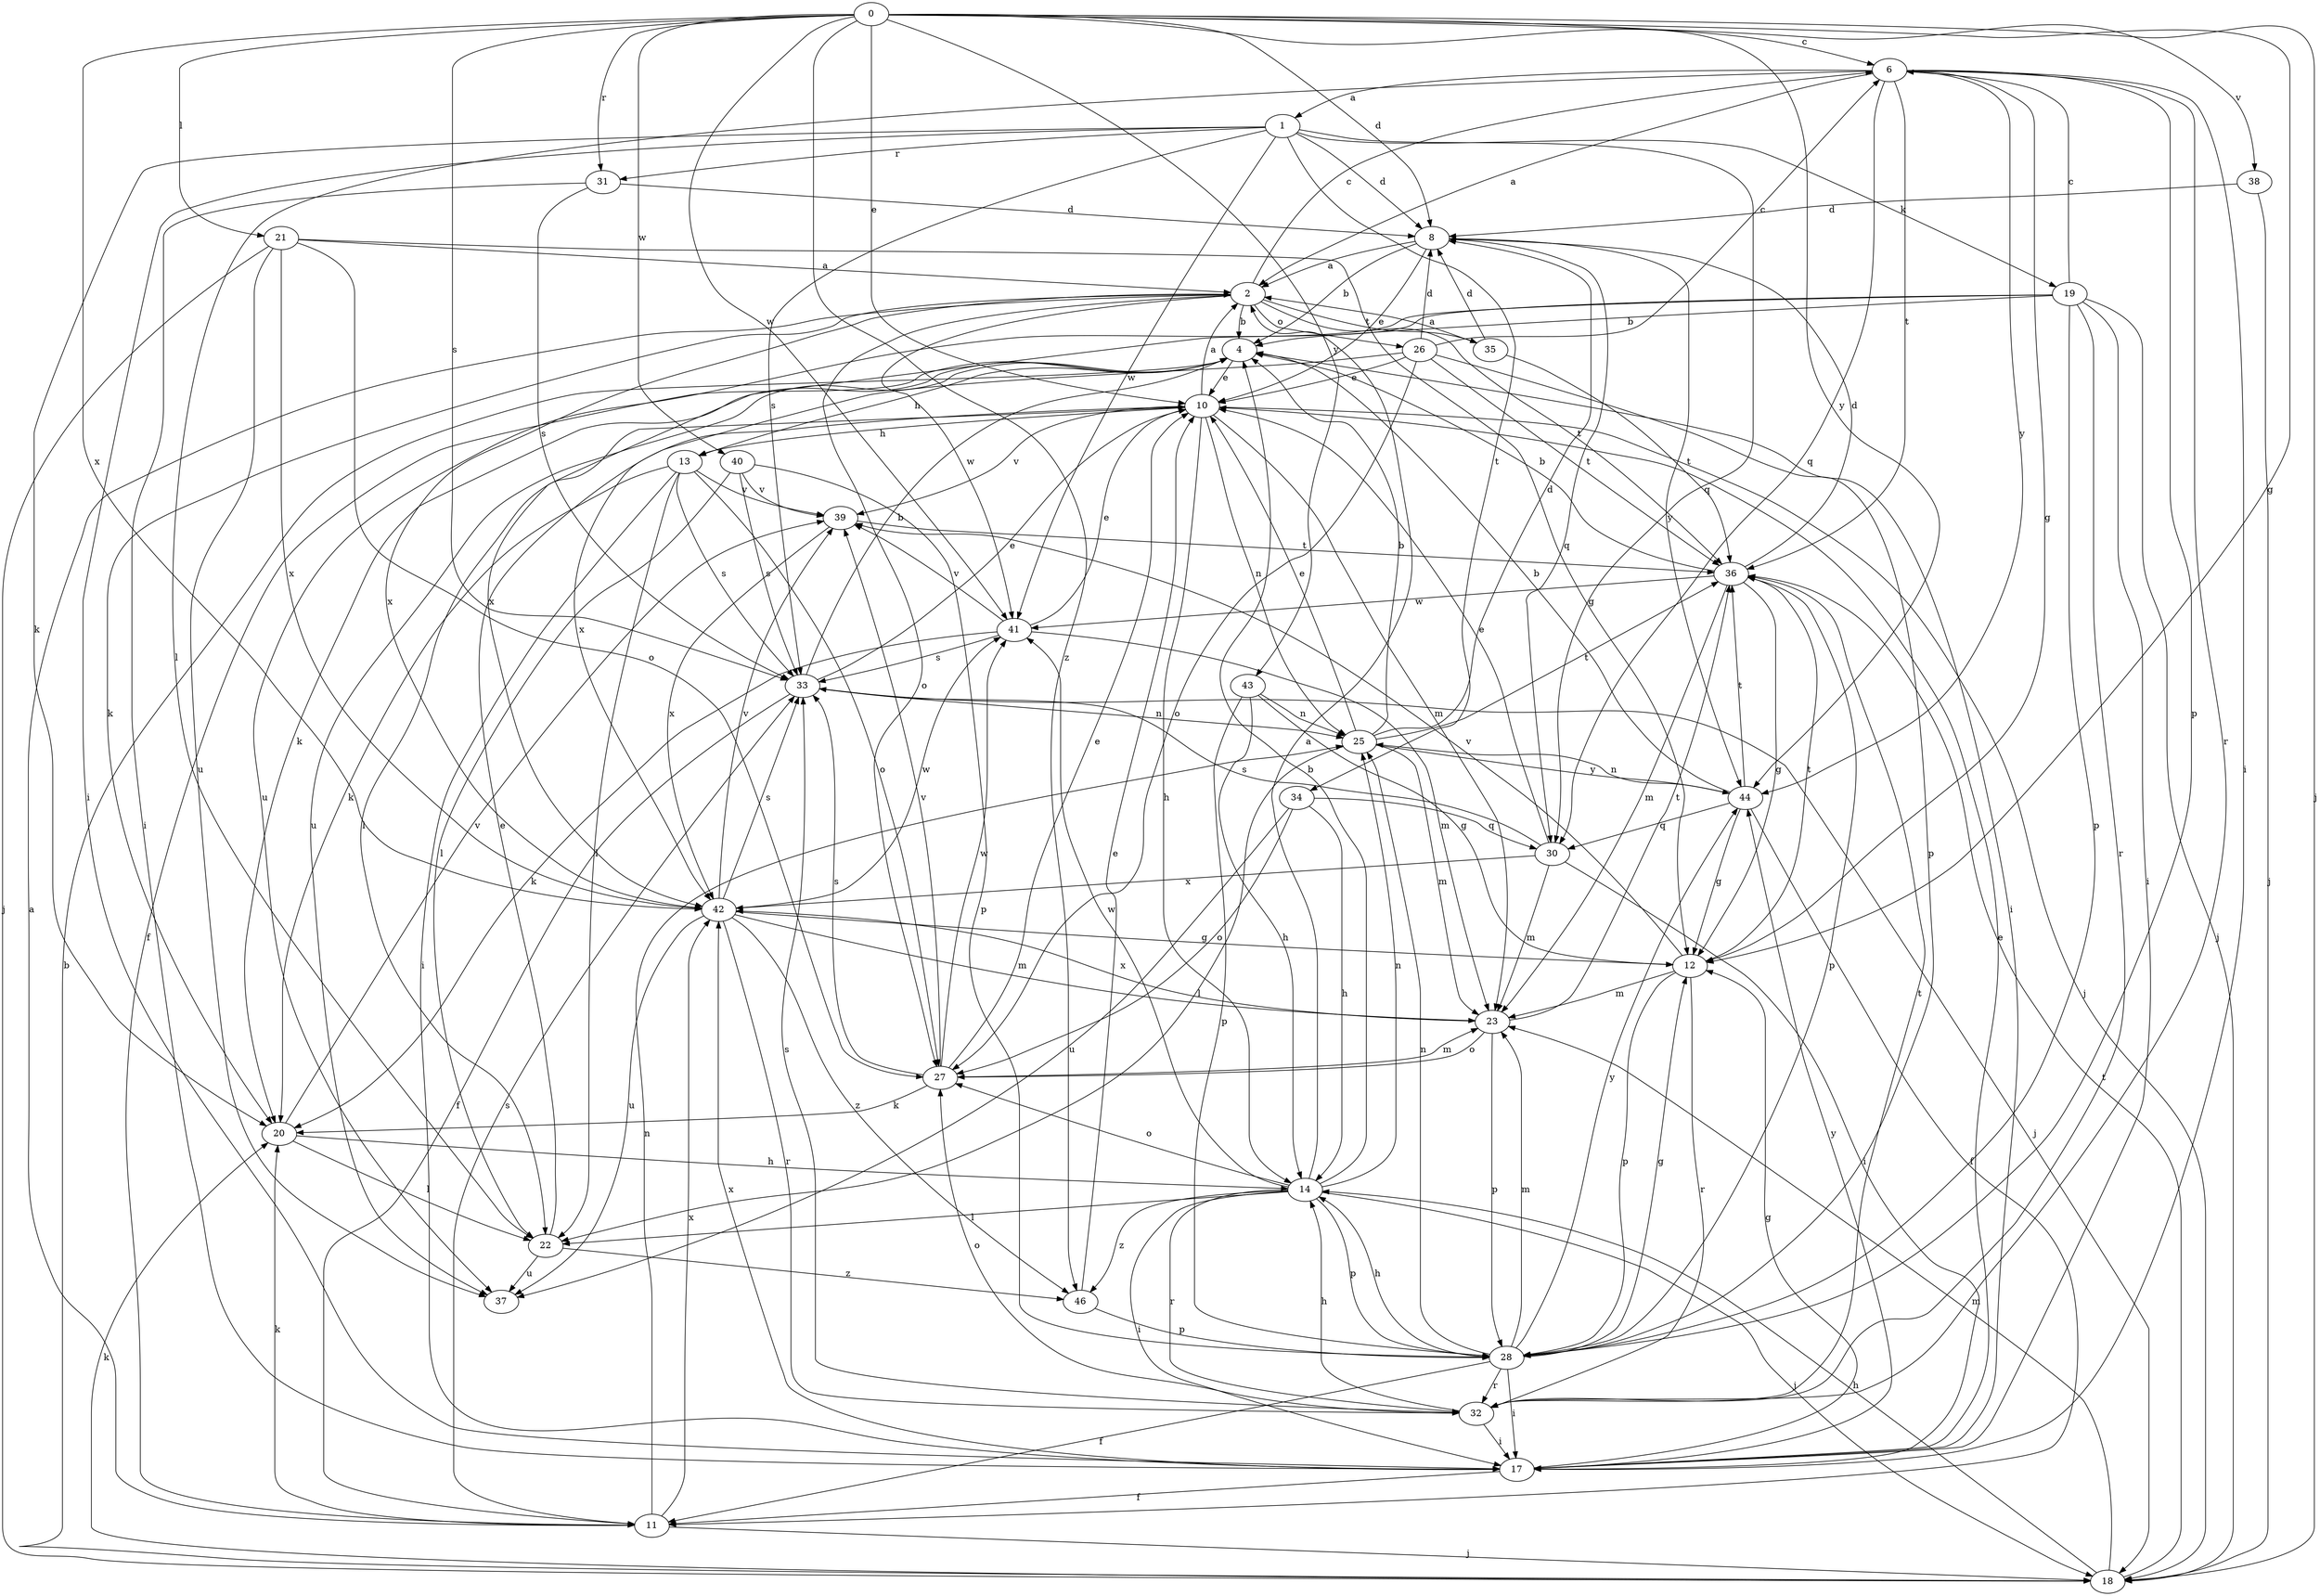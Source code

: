 strict digraph  {
0;
1;
2;
4;
6;
8;
10;
11;
12;
13;
14;
17;
18;
19;
20;
21;
22;
23;
25;
26;
27;
28;
30;
31;
32;
33;
34;
35;
36;
37;
38;
39;
40;
41;
42;
43;
44;
46;
0 -> 6  [label=c];
0 -> 8  [label=d];
0 -> 10  [label=e];
0 -> 12  [label=g];
0 -> 18  [label=j];
0 -> 21  [label=l];
0 -> 31  [label=r];
0 -> 33  [label=s];
0 -> 38  [label=v];
0 -> 40  [label=w];
0 -> 41  [label=w];
0 -> 42  [label=x];
0 -> 43  [label=y];
0 -> 44  [label=y];
0 -> 46  [label=z];
1 -> 8  [label=d];
1 -> 17  [label=i];
1 -> 19  [label=k];
1 -> 20  [label=k];
1 -> 30  [label=q];
1 -> 31  [label=r];
1 -> 33  [label=s];
1 -> 34  [label=t];
1 -> 41  [label=w];
2 -> 4  [label=b];
2 -> 6  [label=c];
2 -> 20  [label=k];
2 -> 26  [label=o];
2 -> 27  [label=o];
2 -> 35  [label=t];
2 -> 36  [label=t];
2 -> 41  [label=w];
2 -> 42  [label=x];
4 -> 10  [label=e];
4 -> 11  [label=f];
4 -> 13  [label=h];
4 -> 17  [label=i];
4 -> 20  [label=k];
4 -> 37  [label=u];
6 -> 1  [label=a];
6 -> 2  [label=a];
6 -> 12  [label=g];
6 -> 17  [label=i];
6 -> 22  [label=l];
6 -> 28  [label=p];
6 -> 30  [label=q];
6 -> 32  [label=r];
6 -> 36  [label=t];
6 -> 44  [label=y];
8 -> 2  [label=a];
8 -> 4  [label=b];
8 -> 10  [label=e];
8 -> 30  [label=q];
8 -> 44  [label=y];
10 -> 2  [label=a];
10 -> 13  [label=h];
10 -> 14  [label=h];
10 -> 18  [label=j];
10 -> 22  [label=l];
10 -> 23  [label=m];
10 -> 25  [label=n];
10 -> 39  [label=v];
11 -> 2  [label=a];
11 -> 18  [label=j];
11 -> 20  [label=k];
11 -> 25  [label=n];
11 -> 33  [label=s];
11 -> 42  [label=x];
12 -> 23  [label=m];
12 -> 28  [label=p];
12 -> 32  [label=r];
12 -> 36  [label=t];
12 -> 39  [label=v];
13 -> 17  [label=i];
13 -> 20  [label=k];
13 -> 22  [label=l];
13 -> 27  [label=o];
13 -> 33  [label=s];
13 -> 39  [label=v];
14 -> 2  [label=a];
14 -> 4  [label=b];
14 -> 17  [label=i];
14 -> 18  [label=j];
14 -> 22  [label=l];
14 -> 25  [label=n];
14 -> 27  [label=o];
14 -> 28  [label=p];
14 -> 32  [label=r];
14 -> 41  [label=w];
14 -> 46  [label=z];
17 -> 10  [label=e];
17 -> 11  [label=f];
17 -> 12  [label=g];
17 -> 42  [label=x];
17 -> 44  [label=y];
18 -> 4  [label=b];
18 -> 14  [label=h];
18 -> 20  [label=k];
18 -> 23  [label=m];
18 -> 36  [label=t];
19 -> 4  [label=b];
19 -> 6  [label=c];
19 -> 17  [label=i];
19 -> 18  [label=j];
19 -> 28  [label=p];
19 -> 32  [label=r];
19 -> 37  [label=u];
19 -> 42  [label=x];
20 -> 14  [label=h];
20 -> 22  [label=l];
20 -> 39  [label=v];
21 -> 2  [label=a];
21 -> 12  [label=g];
21 -> 18  [label=j];
21 -> 27  [label=o];
21 -> 37  [label=u];
21 -> 42  [label=x];
22 -> 10  [label=e];
22 -> 37  [label=u];
22 -> 46  [label=z];
23 -> 27  [label=o];
23 -> 28  [label=p];
23 -> 36  [label=t];
23 -> 42  [label=x];
25 -> 4  [label=b];
25 -> 8  [label=d];
25 -> 10  [label=e];
25 -> 22  [label=l];
25 -> 23  [label=m];
25 -> 36  [label=t];
25 -> 44  [label=y];
26 -> 6  [label=c];
26 -> 8  [label=d];
26 -> 10  [label=e];
26 -> 27  [label=o];
26 -> 28  [label=p];
26 -> 36  [label=t];
26 -> 42  [label=x];
27 -> 10  [label=e];
27 -> 20  [label=k];
27 -> 23  [label=m];
27 -> 33  [label=s];
27 -> 39  [label=v];
27 -> 41  [label=w];
28 -> 11  [label=f];
28 -> 12  [label=g];
28 -> 14  [label=h];
28 -> 17  [label=i];
28 -> 23  [label=m];
28 -> 25  [label=n];
28 -> 32  [label=r];
28 -> 44  [label=y];
30 -> 10  [label=e];
30 -> 17  [label=i];
30 -> 23  [label=m];
30 -> 33  [label=s];
30 -> 42  [label=x];
31 -> 8  [label=d];
31 -> 17  [label=i];
31 -> 33  [label=s];
32 -> 14  [label=h];
32 -> 17  [label=i];
32 -> 27  [label=o];
32 -> 33  [label=s];
32 -> 36  [label=t];
33 -> 4  [label=b];
33 -> 10  [label=e];
33 -> 11  [label=f];
33 -> 18  [label=j];
33 -> 25  [label=n];
34 -> 14  [label=h];
34 -> 27  [label=o];
34 -> 30  [label=q];
34 -> 37  [label=u];
35 -> 2  [label=a];
35 -> 8  [label=d];
35 -> 36  [label=t];
36 -> 4  [label=b];
36 -> 8  [label=d];
36 -> 12  [label=g];
36 -> 23  [label=m];
36 -> 28  [label=p];
36 -> 41  [label=w];
38 -> 8  [label=d];
38 -> 18  [label=j];
39 -> 36  [label=t];
39 -> 42  [label=x];
40 -> 22  [label=l];
40 -> 28  [label=p];
40 -> 33  [label=s];
40 -> 39  [label=v];
41 -> 10  [label=e];
41 -> 20  [label=k];
41 -> 23  [label=m];
41 -> 33  [label=s];
41 -> 39  [label=v];
42 -> 12  [label=g];
42 -> 23  [label=m];
42 -> 32  [label=r];
42 -> 33  [label=s];
42 -> 37  [label=u];
42 -> 39  [label=v];
42 -> 41  [label=w];
42 -> 46  [label=z];
43 -> 12  [label=g];
43 -> 14  [label=h];
43 -> 25  [label=n];
43 -> 28  [label=p];
44 -> 4  [label=b];
44 -> 11  [label=f];
44 -> 12  [label=g];
44 -> 25  [label=n];
44 -> 30  [label=q];
44 -> 36  [label=t];
46 -> 10  [label=e];
46 -> 28  [label=p];
}

